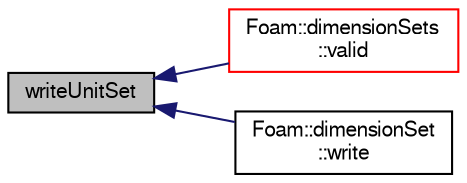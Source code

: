 digraph "writeUnitSet"
{
  bgcolor="transparent";
  edge [fontname="FreeSans",fontsize="10",labelfontname="FreeSans",labelfontsize="10"];
  node [fontname="FreeSans",fontsize="10",shape=record];
  rankdir="LR";
  Node56857 [label="writeUnitSet",height=0.2,width=0.4,color="black", fillcolor="grey75", style="filled", fontcolor="black"];
  Node56857 -> Node56858 [dir="back",color="midnightblue",fontsize="10",style="solid",fontname="FreeSans"];
  Node56858 [label="Foam::dimensionSets\l::valid",height=0.2,width=0.4,color="red",URL="$a26382.html#a315419f26d3c59fa143b49b90a019049",tooltip="Is there a valid inverse of the selected unit. "];
  Node56857 -> Node56866 [dir="back",color="midnightblue",fontsize="10",style="solid",fontname="FreeSans"];
  Node56866 [label="Foam::dimensionSet\l::write",height=0.2,width=0.4,color="black",URL="$a26370.html#a70a45141f5a6b038cfebf1428e61f28d",tooltip="Write using system units. "];
}
